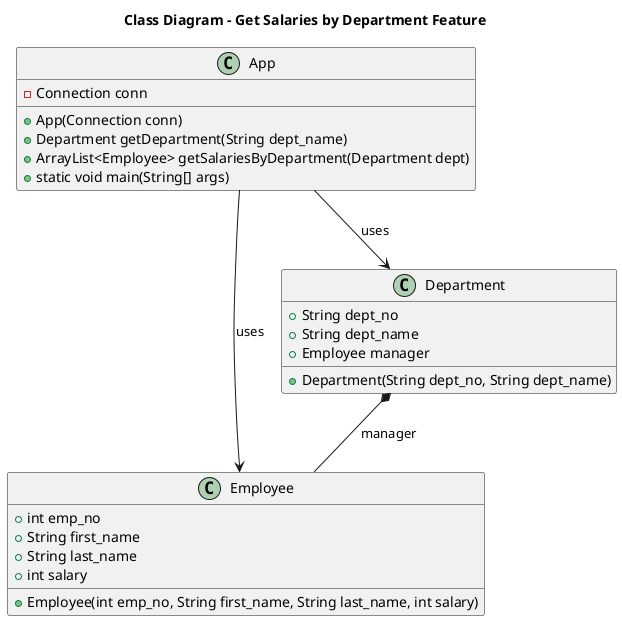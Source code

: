 @startuml
' =============================
' UML Class Diagram for App, Employee, and Department
' =============================

' Title (optional)
title Class Diagram - Get Salaries by Department Feature

' Define classes
class App {
    - Connection conn
    + App(Connection conn)
    + Department getDepartment(String dept_name)
    + ArrayList<Employee> getSalariesByDepartment(Department dept)
    + static void main(String[] args)
}

class Employee {
    + int emp_no
    + String first_name
    + String last_name
    + int salary
    + Employee(int emp_no, String first_name, String last_name, int salary)
}

class Department {
    + String dept_no
    + String dept_name
    + Employee manager
    + Department(String dept_no, String dept_name)
}

' Relationships
App --> Department : uses
App --> Employee : uses
Department *-- Employee : manager

@enduml
